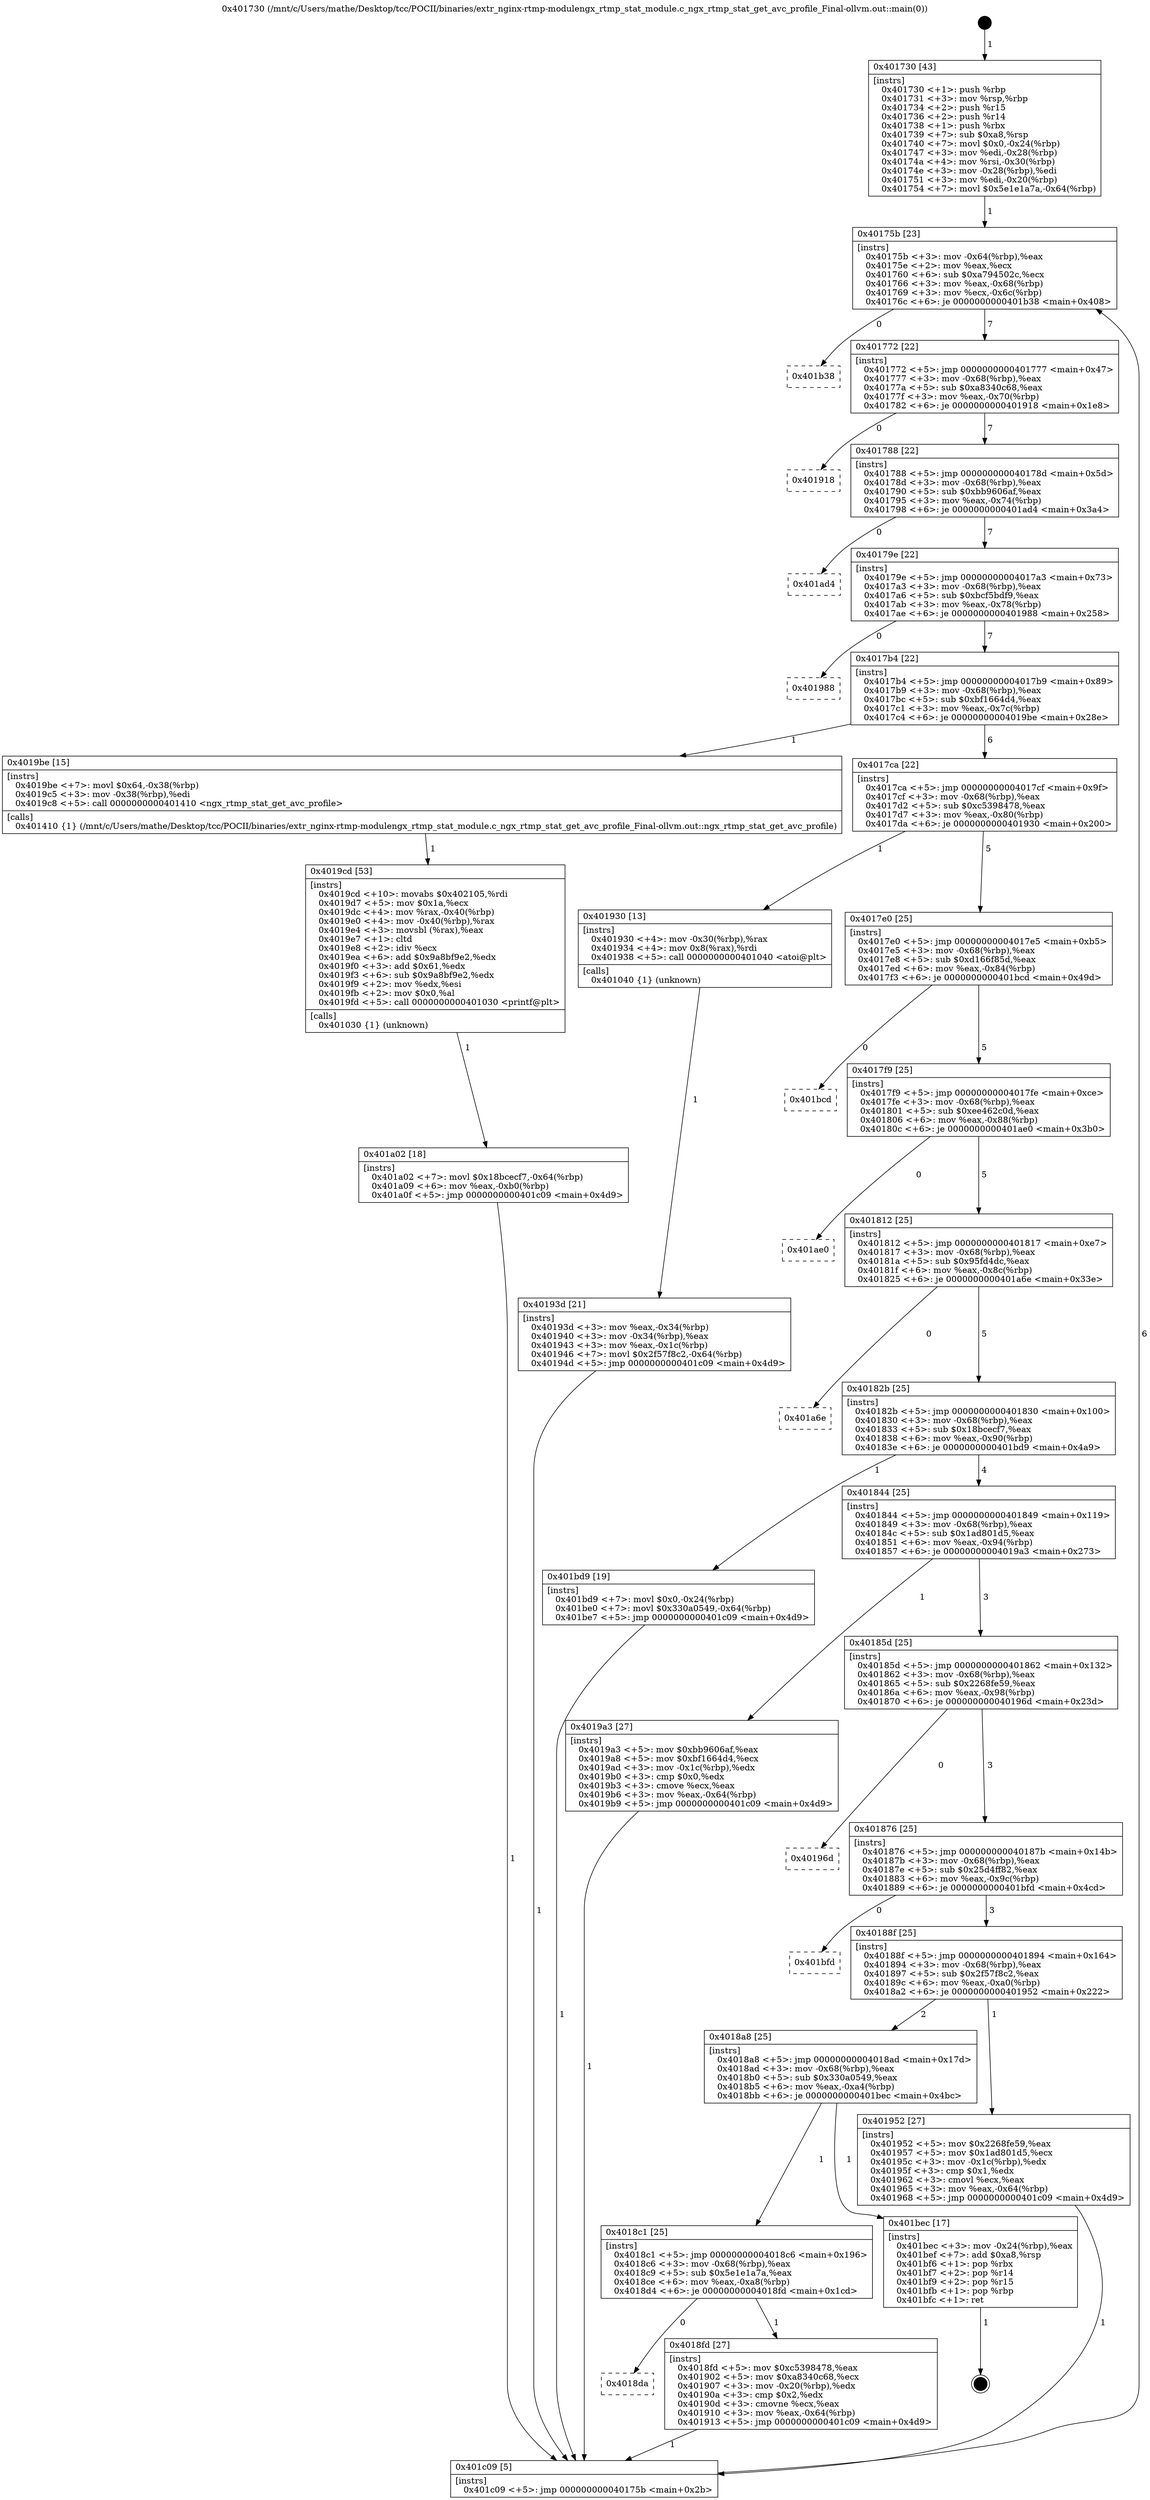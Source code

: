 digraph "0x401730" {
  label = "0x401730 (/mnt/c/Users/mathe/Desktop/tcc/POCII/binaries/extr_nginx-rtmp-modulengx_rtmp_stat_module.c_ngx_rtmp_stat_get_avc_profile_Final-ollvm.out::main(0))"
  labelloc = "t"
  node[shape=record]

  Entry [label="",width=0.3,height=0.3,shape=circle,fillcolor=black,style=filled]
  "0x40175b" [label="{
     0x40175b [23]\l
     | [instrs]\l
     &nbsp;&nbsp;0x40175b \<+3\>: mov -0x64(%rbp),%eax\l
     &nbsp;&nbsp;0x40175e \<+2\>: mov %eax,%ecx\l
     &nbsp;&nbsp;0x401760 \<+6\>: sub $0xa794502c,%ecx\l
     &nbsp;&nbsp;0x401766 \<+3\>: mov %eax,-0x68(%rbp)\l
     &nbsp;&nbsp;0x401769 \<+3\>: mov %ecx,-0x6c(%rbp)\l
     &nbsp;&nbsp;0x40176c \<+6\>: je 0000000000401b38 \<main+0x408\>\l
  }"]
  "0x401b38" [label="{
     0x401b38\l
  }", style=dashed]
  "0x401772" [label="{
     0x401772 [22]\l
     | [instrs]\l
     &nbsp;&nbsp;0x401772 \<+5\>: jmp 0000000000401777 \<main+0x47\>\l
     &nbsp;&nbsp;0x401777 \<+3\>: mov -0x68(%rbp),%eax\l
     &nbsp;&nbsp;0x40177a \<+5\>: sub $0xa8340c68,%eax\l
     &nbsp;&nbsp;0x40177f \<+3\>: mov %eax,-0x70(%rbp)\l
     &nbsp;&nbsp;0x401782 \<+6\>: je 0000000000401918 \<main+0x1e8\>\l
  }"]
  Exit [label="",width=0.3,height=0.3,shape=circle,fillcolor=black,style=filled,peripheries=2]
  "0x401918" [label="{
     0x401918\l
  }", style=dashed]
  "0x401788" [label="{
     0x401788 [22]\l
     | [instrs]\l
     &nbsp;&nbsp;0x401788 \<+5\>: jmp 000000000040178d \<main+0x5d\>\l
     &nbsp;&nbsp;0x40178d \<+3\>: mov -0x68(%rbp),%eax\l
     &nbsp;&nbsp;0x401790 \<+5\>: sub $0xbb9606af,%eax\l
     &nbsp;&nbsp;0x401795 \<+3\>: mov %eax,-0x74(%rbp)\l
     &nbsp;&nbsp;0x401798 \<+6\>: je 0000000000401ad4 \<main+0x3a4\>\l
  }"]
  "0x401a02" [label="{
     0x401a02 [18]\l
     | [instrs]\l
     &nbsp;&nbsp;0x401a02 \<+7\>: movl $0x18bcecf7,-0x64(%rbp)\l
     &nbsp;&nbsp;0x401a09 \<+6\>: mov %eax,-0xb0(%rbp)\l
     &nbsp;&nbsp;0x401a0f \<+5\>: jmp 0000000000401c09 \<main+0x4d9\>\l
  }"]
  "0x401ad4" [label="{
     0x401ad4\l
  }", style=dashed]
  "0x40179e" [label="{
     0x40179e [22]\l
     | [instrs]\l
     &nbsp;&nbsp;0x40179e \<+5\>: jmp 00000000004017a3 \<main+0x73\>\l
     &nbsp;&nbsp;0x4017a3 \<+3\>: mov -0x68(%rbp),%eax\l
     &nbsp;&nbsp;0x4017a6 \<+5\>: sub $0xbcf5bdf9,%eax\l
     &nbsp;&nbsp;0x4017ab \<+3\>: mov %eax,-0x78(%rbp)\l
     &nbsp;&nbsp;0x4017ae \<+6\>: je 0000000000401988 \<main+0x258\>\l
  }"]
  "0x4019cd" [label="{
     0x4019cd [53]\l
     | [instrs]\l
     &nbsp;&nbsp;0x4019cd \<+10\>: movabs $0x402105,%rdi\l
     &nbsp;&nbsp;0x4019d7 \<+5\>: mov $0x1a,%ecx\l
     &nbsp;&nbsp;0x4019dc \<+4\>: mov %rax,-0x40(%rbp)\l
     &nbsp;&nbsp;0x4019e0 \<+4\>: mov -0x40(%rbp),%rax\l
     &nbsp;&nbsp;0x4019e4 \<+3\>: movsbl (%rax),%eax\l
     &nbsp;&nbsp;0x4019e7 \<+1\>: cltd\l
     &nbsp;&nbsp;0x4019e8 \<+2\>: idiv %ecx\l
     &nbsp;&nbsp;0x4019ea \<+6\>: add $0x9a8bf9e2,%edx\l
     &nbsp;&nbsp;0x4019f0 \<+3\>: add $0x61,%edx\l
     &nbsp;&nbsp;0x4019f3 \<+6\>: sub $0x9a8bf9e2,%edx\l
     &nbsp;&nbsp;0x4019f9 \<+2\>: mov %edx,%esi\l
     &nbsp;&nbsp;0x4019fb \<+2\>: mov $0x0,%al\l
     &nbsp;&nbsp;0x4019fd \<+5\>: call 0000000000401030 \<printf@plt\>\l
     | [calls]\l
     &nbsp;&nbsp;0x401030 \{1\} (unknown)\l
  }"]
  "0x401988" [label="{
     0x401988\l
  }", style=dashed]
  "0x4017b4" [label="{
     0x4017b4 [22]\l
     | [instrs]\l
     &nbsp;&nbsp;0x4017b4 \<+5\>: jmp 00000000004017b9 \<main+0x89\>\l
     &nbsp;&nbsp;0x4017b9 \<+3\>: mov -0x68(%rbp),%eax\l
     &nbsp;&nbsp;0x4017bc \<+5\>: sub $0xbf1664d4,%eax\l
     &nbsp;&nbsp;0x4017c1 \<+3\>: mov %eax,-0x7c(%rbp)\l
     &nbsp;&nbsp;0x4017c4 \<+6\>: je 00000000004019be \<main+0x28e\>\l
  }"]
  "0x40193d" [label="{
     0x40193d [21]\l
     | [instrs]\l
     &nbsp;&nbsp;0x40193d \<+3\>: mov %eax,-0x34(%rbp)\l
     &nbsp;&nbsp;0x401940 \<+3\>: mov -0x34(%rbp),%eax\l
     &nbsp;&nbsp;0x401943 \<+3\>: mov %eax,-0x1c(%rbp)\l
     &nbsp;&nbsp;0x401946 \<+7\>: movl $0x2f57f8c2,-0x64(%rbp)\l
     &nbsp;&nbsp;0x40194d \<+5\>: jmp 0000000000401c09 \<main+0x4d9\>\l
  }"]
  "0x4019be" [label="{
     0x4019be [15]\l
     | [instrs]\l
     &nbsp;&nbsp;0x4019be \<+7\>: movl $0x64,-0x38(%rbp)\l
     &nbsp;&nbsp;0x4019c5 \<+3\>: mov -0x38(%rbp),%edi\l
     &nbsp;&nbsp;0x4019c8 \<+5\>: call 0000000000401410 \<ngx_rtmp_stat_get_avc_profile\>\l
     | [calls]\l
     &nbsp;&nbsp;0x401410 \{1\} (/mnt/c/Users/mathe/Desktop/tcc/POCII/binaries/extr_nginx-rtmp-modulengx_rtmp_stat_module.c_ngx_rtmp_stat_get_avc_profile_Final-ollvm.out::ngx_rtmp_stat_get_avc_profile)\l
  }"]
  "0x4017ca" [label="{
     0x4017ca [22]\l
     | [instrs]\l
     &nbsp;&nbsp;0x4017ca \<+5\>: jmp 00000000004017cf \<main+0x9f\>\l
     &nbsp;&nbsp;0x4017cf \<+3\>: mov -0x68(%rbp),%eax\l
     &nbsp;&nbsp;0x4017d2 \<+5\>: sub $0xc5398478,%eax\l
     &nbsp;&nbsp;0x4017d7 \<+3\>: mov %eax,-0x80(%rbp)\l
     &nbsp;&nbsp;0x4017da \<+6\>: je 0000000000401930 \<main+0x200\>\l
  }"]
  "0x401730" [label="{
     0x401730 [43]\l
     | [instrs]\l
     &nbsp;&nbsp;0x401730 \<+1\>: push %rbp\l
     &nbsp;&nbsp;0x401731 \<+3\>: mov %rsp,%rbp\l
     &nbsp;&nbsp;0x401734 \<+2\>: push %r15\l
     &nbsp;&nbsp;0x401736 \<+2\>: push %r14\l
     &nbsp;&nbsp;0x401738 \<+1\>: push %rbx\l
     &nbsp;&nbsp;0x401739 \<+7\>: sub $0xa8,%rsp\l
     &nbsp;&nbsp;0x401740 \<+7\>: movl $0x0,-0x24(%rbp)\l
     &nbsp;&nbsp;0x401747 \<+3\>: mov %edi,-0x28(%rbp)\l
     &nbsp;&nbsp;0x40174a \<+4\>: mov %rsi,-0x30(%rbp)\l
     &nbsp;&nbsp;0x40174e \<+3\>: mov -0x28(%rbp),%edi\l
     &nbsp;&nbsp;0x401751 \<+3\>: mov %edi,-0x20(%rbp)\l
     &nbsp;&nbsp;0x401754 \<+7\>: movl $0x5e1e1a7a,-0x64(%rbp)\l
  }"]
  "0x401930" [label="{
     0x401930 [13]\l
     | [instrs]\l
     &nbsp;&nbsp;0x401930 \<+4\>: mov -0x30(%rbp),%rax\l
     &nbsp;&nbsp;0x401934 \<+4\>: mov 0x8(%rax),%rdi\l
     &nbsp;&nbsp;0x401938 \<+5\>: call 0000000000401040 \<atoi@plt\>\l
     | [calls]\l
     &nbsp;&nbsp;0x401040 \{1\} (unknown)\l
  }"]
  "0x4017e0" [label="{
     0x4017e0 [25]\l
     | [instrs]\l
     &nbsp;&nbsp;0x4017e0 \<+5\>: jmp 00000000004017e5 \<main+0xb5\>\l
     &nbsp;&nbsp;0x4017e5 \<+3\>: mov -0x68(%rbp),%eax\l
     &nbsp;&nbsp;0x4017e8 \<+5\>: sub $0xd166f85d,%eax\l
     &nbsp;&nbsp;0x4017ed \<+6\>: mov %eax,-0x84(%rbp)\l
     &nbsp;&nbsp;0x4017f3 \<+6\>: je 0000000000401bcd \<main+0x49d\>\l
  }"]
  "0x401c09" [label="{
     0x401c09 [5]\l
     | [instrs]\l
     &nbsp;&nbsp;0x401c09 \<+5\>: jmp 000000000040175b \<main+0x2b\>\l
  }"]
  "0x401bcd" [label="{
     0x401bcd\l
  }", style=dashed]
  "0x4017f9" [label="{
     0x4017f9 [25]\l
     | [instrs]\l
     &nbsp;&nbsp;0x4017f9 \<+5\>: jmp 00000000004017fe \<main+0xce\>\l
     &nbsp;&nbsp;0x4017fe \<+3\>: mov -0x68(%rbp),%eax\l
     &nbsp;&nbsp;0x401801 \<+5\>: sub $0xee462c0d,%eax\l
     &nbsp;&nbsp;0x401806 \<+6\>: mov %eax,-0x88(%rbp)\l
     &nbsp;&nbsp;0x40180c \<+6\>: je 0000000000401ae0 \<main+0x3b0\>\l
  }"]
  "0x4018da" [label="{
     0x4018da\l
  }", style=dashed]
  "0x401ae0" [label="{
     0x401ae0\l
  }", style=dashed]
  "0x401812" [label="{
     0x401812 [25]\l
     | [instrs]\l
     &nbsp;&nbsp;0x401812 \<+5\>: jmp 0000000000401817 \<main+0xe7\>\l
     &nbsp;&nbsp;0x401817 \<+3\>: mov -0x68(%rbp),%eax\l
     &nbsp;&nbsp;0x40181a \<+5\>: sub $0x95fd4dc,%eax\l
     &nbsp;&nbsp;0x40181f \<+6\>: mov %eax,-0x8c(%rbp)\l
     &nbsp;&nbsp;0x401825 \<+6\>: je 0000000000401a6e \<main+0x33e\>\l
  }"]
  "0x4018fd" [label="{
     0x4018fd [27]\l
     | [instrs]\l
     &nbsp;&nbsp;0x4018fd \<+5\>: mov $0xc5398478,%eax\l
     &nbsp;&nbsp;0x401902 \<+5\>: mov $0xa8340c68,%ecx\l
     &nbsp;&nbsp;0x401907 \<+3\>: mov -0x20(%rbp),%edx\l
     &nbsp;&nbsp;0x40190a \<+3\>: cmp $0x2,%edx\l
     &nbsp;&nbsp;0x40190d \<+3\>: cmovne %ecx,%eax\l
     &nbsp;&nbsp;0x401910 \<+3\>: mov %eax,-0x64(%rbp)\l
     &nbsp;&nbsp;0x401913 \<+5\>: jmp 0000000000401c09 \<main+0x4d9\>\l
  }"]
  "0x401a6e" [label="{
     0x401a6e\l
  }", style=dashed]
  "0x40182b" [label="{
     0x40182b [25]\l
     | [instrs]\l
     &nbsp;&nbsp;0x40182b \<+5\>: jmp 0000000000401830 \<main+0x100\>\l
     &nbsp;&nbsp;0x401830 \<+3\>: mov -0x68(%rbp),%eax\l
     &nbsp;&nbsp;0x401833 \<+5\>: sub $0x18bcecf7,%eax\l
     &nbsp;&nbsp;0x401838 \<+6\>: mov %eax,-0x90(%rbp)\l
     &nbsp;&nbsp;0x40183e \<+6\>: je 0000000000401bd9 \<main+0x4a9\>\l
  }"]
  "0x4018c1" [label="{
     0x4018c1 [25]\l
     | [instrs]\l
     &nbsp;&nbsp;0x4018c1 \<+5\>: jmp 00000000004018c6 \<main+0x196\>\l
     &nbsp;&nbsp;0x4018c6 \<+3\>: mov -0x68(%rbp),%eax\l
     &nbsp;&nbsp;0x4018c9 \<+5\>: sub $0x5e1e1a7a,%eax\l
     &nbsp;&nbsp;0x4018ce \<+6\>: mov %eax,-0xa8(%rbp)\l
     &nbsp;&nbsp;0x4018d4 \<+6\>: je 00000000004018fd \<main+0x1cd\>\l
  }"]
  "0x401bd9" [label="{
     0x401bd9 [19]\l
     | [instrs]\l
     &nbsp;&nbsp;0x401bd9 \<+7\>: movl $0x0,-0x24(%rbp)\l
     &nbsp;&nbsp;0x401be0 \<+7\>: movl $0x330a0549,-0x64(%rbp)\l
     &nbsp;&nbsp;0x401be7 \<+5\>: jmp 0000000000401c09 \<main+0x4d9\>\l
  }"]
  "0x401844" [label="{
     0x401844 [25]\l
     | [instrs]\l
     &nbsp;&nbsp;0x401844 \<+5\>: jmp 0000000000401849 \<main+0x119\>\l
     &nbsp;&nbsp;0x401849 \<+3\>: mov -0x68(%rbp),%eax\l
     &nbsp;&nbsp;0x40184c \<+5\>: sub $0x1ad801d5,%eax\l
     &nbsp;&nbsp;0x401851 \<+6\>: mov %eax,-0x94(%rbp)\l
     &nbsp;&nbsp;0x401857 \<+6\>: je 00000000004019a3 \<main+0x273\>\l
  }"]
  "0x401bec" [label="{
     0x401bec [17]\l
     | [instrs]\l
     &nbsp;&nbsp;0x401bec \<+3\>: mov -0x24(%rbp),%eax\l
     &nbsp;&nbsp;0x401bef \<+7\>: add $0xa8,%rsp\l
     &nbsp;&nbsp;0x401bf6 \<+1\>: pop %rbx\l
     &nbsp;&nbsp;0x401bf7 \<+2\>: pop %r14\l
     &nbsp;&nbsp;0x401bf9 \<+2\>: pop %r15\l
     &nbsp;&nbsp;0x401bfb \<+1\>: pop %rbp\l
     &nbsp;&nbsp;0x401bfc \<+1\>: ret\l
  }"]
  "0x4019a3" [label="{
     0x4019a3 [27]\l
     | [instrs]\l
     &nbsp;&nbsp;0x4019a3 \<+5\>: mov $0xbb9606af,%eax\l
     &nbsp;&nbsp;0x4019a8 \<+5\>: mov $0xbf1664d4,%ecx\l
     &nbsp;&nbsp;0x4019ad \<+3\>: mov -0x1c(%rbp),%edx\l
     &nbsp;&nbsp;0x4019b0 \<+3\>: cmp $0x0,%edx\l
     &nbsp;&nbsp;0x4019b3 \<+3\>: cmove %ecx,%eax\l
     &nbsp;&nbsp;0x4019b6 \<+3\>: mov %eax,-0x64(%rbp)\l
     &nbsp;&nbsp;0x4019b9 \<+5\>: jmp 0000000000401c09 \<main+0x4d9\>\l
  }"]
  "0x40185d" [label="{
     0x40185d [25]\l
     | [instrs]\l
     &nbsp;&nbsp;0x40185d \<+5\>: jmp 0000000000401862 \<main+0x132\>\l
     &nbsp;&nbsp;0x401862 \<+3\>: mov -0x68(%rbp),%eax\l
     &nbsp;&nbsp;0x401865 \<+5\>: sub $0x2268fe59,%eax\l
     &nbsp;&nbsp;0x40186a \<+6\>: mov %eax,-0x98(%rbp)\l
     &nbsp;&nbsp;0x401870 \<+6\>: je 000000000040196d \<main+0x23d\>\l
  }"]
  "0x4018a8" [label="{
     0x4018a8 [25]\l
     | [instrs]\l
     &nbsp;&nbsp;0x4018a8 \<+5\>: jmp 00000000004018ad \<main+0x17d\>\l
     &nbsp;&nbsp;0x4018ad \<+3\>: mov -0x68(%rbp),%eax\l
     &nbsp;&nbsp;0x4018b0 \<+5\>: sub $0x330a0549,%eax\l
     &nbsp;&nbsp;0x4018b5 \<+6\>: mov %eax,-0xa4(%rbp)\l
     &nbsp;&nbsp;0x4018bb \<+6\>: je 0000000000401bec \<main+0x4bc\>\l
  }"]
  "0x40196d" [label="{
     0x40196d\l
  }", style=dashed]
  "0x401876" [label="{
     0x401876 [25]\l
     | [instrs]\l
     &nbsp;&nbsp;0x401876 \<+5\>: jmp 000000000040187b \<main+0x14b\>\l
     &nbsp;&nbsp;0x40187b \<+3\>: mov -0x68(%rbp),%eax\l
     &nbsp;&nbsp;0x40187e \<+5\>: sub $0x25d4ff82,%eax\l
     &nbsp;&nbsp;0x401883 \<+6\>: mov %eax,-0x9c(%rbp)\l
     &nbsp;&nbsp;0x401889 \<+6\>: je 0000000000401bfd \<main+0x4cd\>\l
  }"]
  "0x401952" [label="{
     0x401952 [27]\l
     | [instrs]\l
     &nbsp;&nbsp;0x401952 \<+5\>: mov $0x2268fe59,%eax\l
     &nbsp;&nbsp;0x401957 \<+5\>: mov $0x1ad801d5,%ecx\l
     &nbsp;&nbsp;0x40195c \<+3\>: mov -0x1c(%rbp),%edx\l
     &nbsp;&nbsp;0x40195f \<+3\>: cmp $0x1,%edx\l
     &nbsp;&nbsp;0x401962 \<+3\>: cmovl %ecx,%eax\l
     &nbsp;&nbsp;0x401965 \<+3\>: mov %eax,-0x64(%rbp)\l
     &nbsp;&nbsp;0x401968 \<+5\>: jmp 0000000000401c09 \<main+0x4d9\>\l
  }"]
  "0x401bfd" [label="{
     0x401bfd\l
  }", style=dashed]
  "0x40188f" [label="{
     0x40188f [25]\l
     | [instrs]\l
     &nbsp;&nbsp;0x40188f \<+5\>: jmp 0000000000401894 \<main+0x164\>\l
     &nbsp;&nbsp;0x401894 \<+3\>: mov -0x68(%rbp),%eax\l
     &nbsp;&nbsp;0x401897 \<+5\>: sub $0x2f57f8c2,%eax\l
     &nbsp;&nbsp;0x40189c \<+6\>: mov %eax,-0xa0(%rbp)\l
     &nbsp;&nbsp;0x4018a2 \<+6\>: je 0000000000401952 \<main+0x222\>\l
  }"]
  Entry -> "0x401730" [label=" 1"]
  "0x40175b" -> "0x401b38" [label=" 0"]
  "0x40175b" -> "0x401772" [label=" 7"]
  "0x401bec" -> Exit [label=" 1"]
  "0x401772" -> "0x401918" [label=" 0"]
  "0x401772" -> "0x401788" [label=" 7"]
  "0x401bd9" -> "0x401c09" [label=" 1"]
  "0x401788" -> "0x401ad4" [label=" 0"]
  "0x401788" -> "0x40179e" [label=" 7"]
  "0x401a02" -> "0x401c09" [label=" 1"]
  "0x40179e" -> "0x401988" [label=" 0"]
  "0x40179e" -> "0x4017b4" [label=" 7"]
  "0x4019cd" -> "0x401a02" [label=" 1"]
  "0x4017b4" -> "0x4019be" [label=" 1"]
  "0x4017b4" -> "0x4017ca" [label=" 6"]
  "0x4019be" -> "0x4019cd" [label=" 1"]
  "0x4017ca" -> "0x401930" [label=" 1"]
  "0x4017ca" -> "0x4017e0" [label=" 5"]
  "0x4019a3" -> "0x401c09" [label=" 1"]
  "0x4017e0" -> "0x401bcd" [label=" 0"]
  "0x4017e0" -> "0x4017f9" [label=" 5"]
  "0x401952" -> "0x401c09" [label=" 1"]
  "0x4017f9" -> "0x401ae0" [label=" 0"]
  "0x4017f9" -> "0x401812" [label=" 5"]
  "0x40193d" -> "0x401c09" [label=" 1"]
  "0x401812" -> "0x401a6e" [label=" 0"]
  "0x401812" -> "0x40182b" [label=" 5"]
  "0x401930" -> "0x40193d" [label=" 1"]
  "0x40182b" -> "0x401bd9" [label=" 1"]
  "0x40182b" -> "0x401844" [label=" 4"]
  "0x401730" -> "0x40175b" [label=" 1"]
  "0x401844" -> "0x4019a3" [label=" 1"]
  "0x401844" -> "0x40185d" [label=" 3"]
  "0x4018fd" -> "0x401c09" [label=" 1"]
  "0x40185d" -> "0x40196d" [label=" 0"]
  "0x40185d" -> "0x401876" [label=" 3"]
  "0x4018c1" -> "0x4018fd" [label=" 1"]
  "0x401876" -> "0x401bfd" [label=" 0"]
  "0x401876" -> "0x40188f" [label=" 3"]
  "0x401c09" -> "0x40175b" [label=" 6"]
  "0x40188f" -> "0x401952" [label=" 1"]
  "0x40188f" -> "0x4018a8" [label=" 2"]
  "0x4018c1" -> "0x4018da" [label=" 0"]
  "0x4018a8" -> "0x401bec" [label=" 1"]
  "0x4018a8" -> "0x4018c1" [label=" 1"]
}
